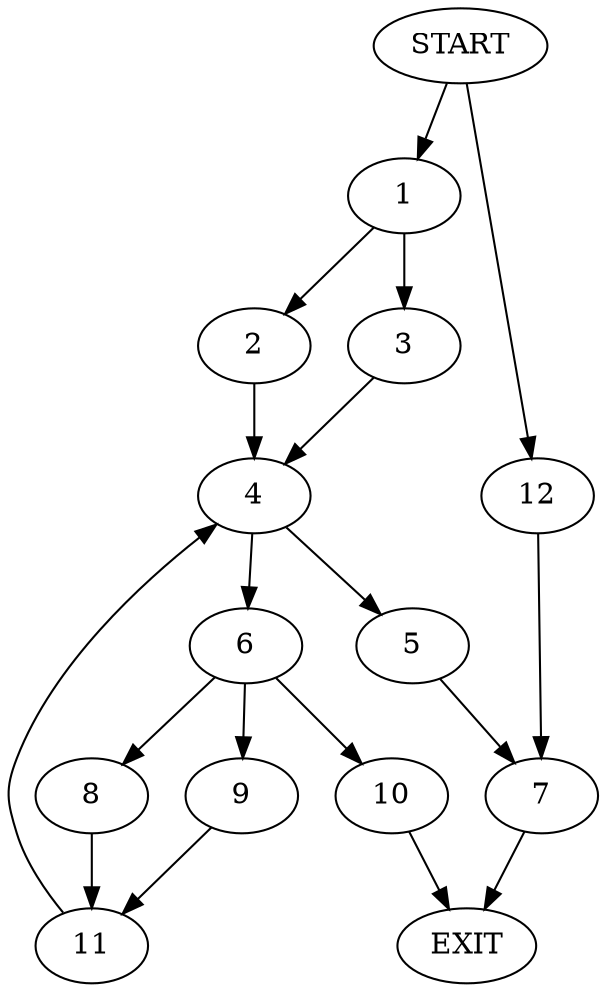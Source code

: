 digraph {
0 [label="START"]
13 [label="EXIT"]
0 -> 1
1 -> 2
1 -> 3
3 -> 4
2 -> 4
4 -> 5
4 -> 6
5 -> 7
6 -> 8
6 -> 9
6 -> 10
10 -> 13
8 -> 11
9 -> 11
11 -> 4
7 -> 13
0 -> 12
12 -> 7
}
